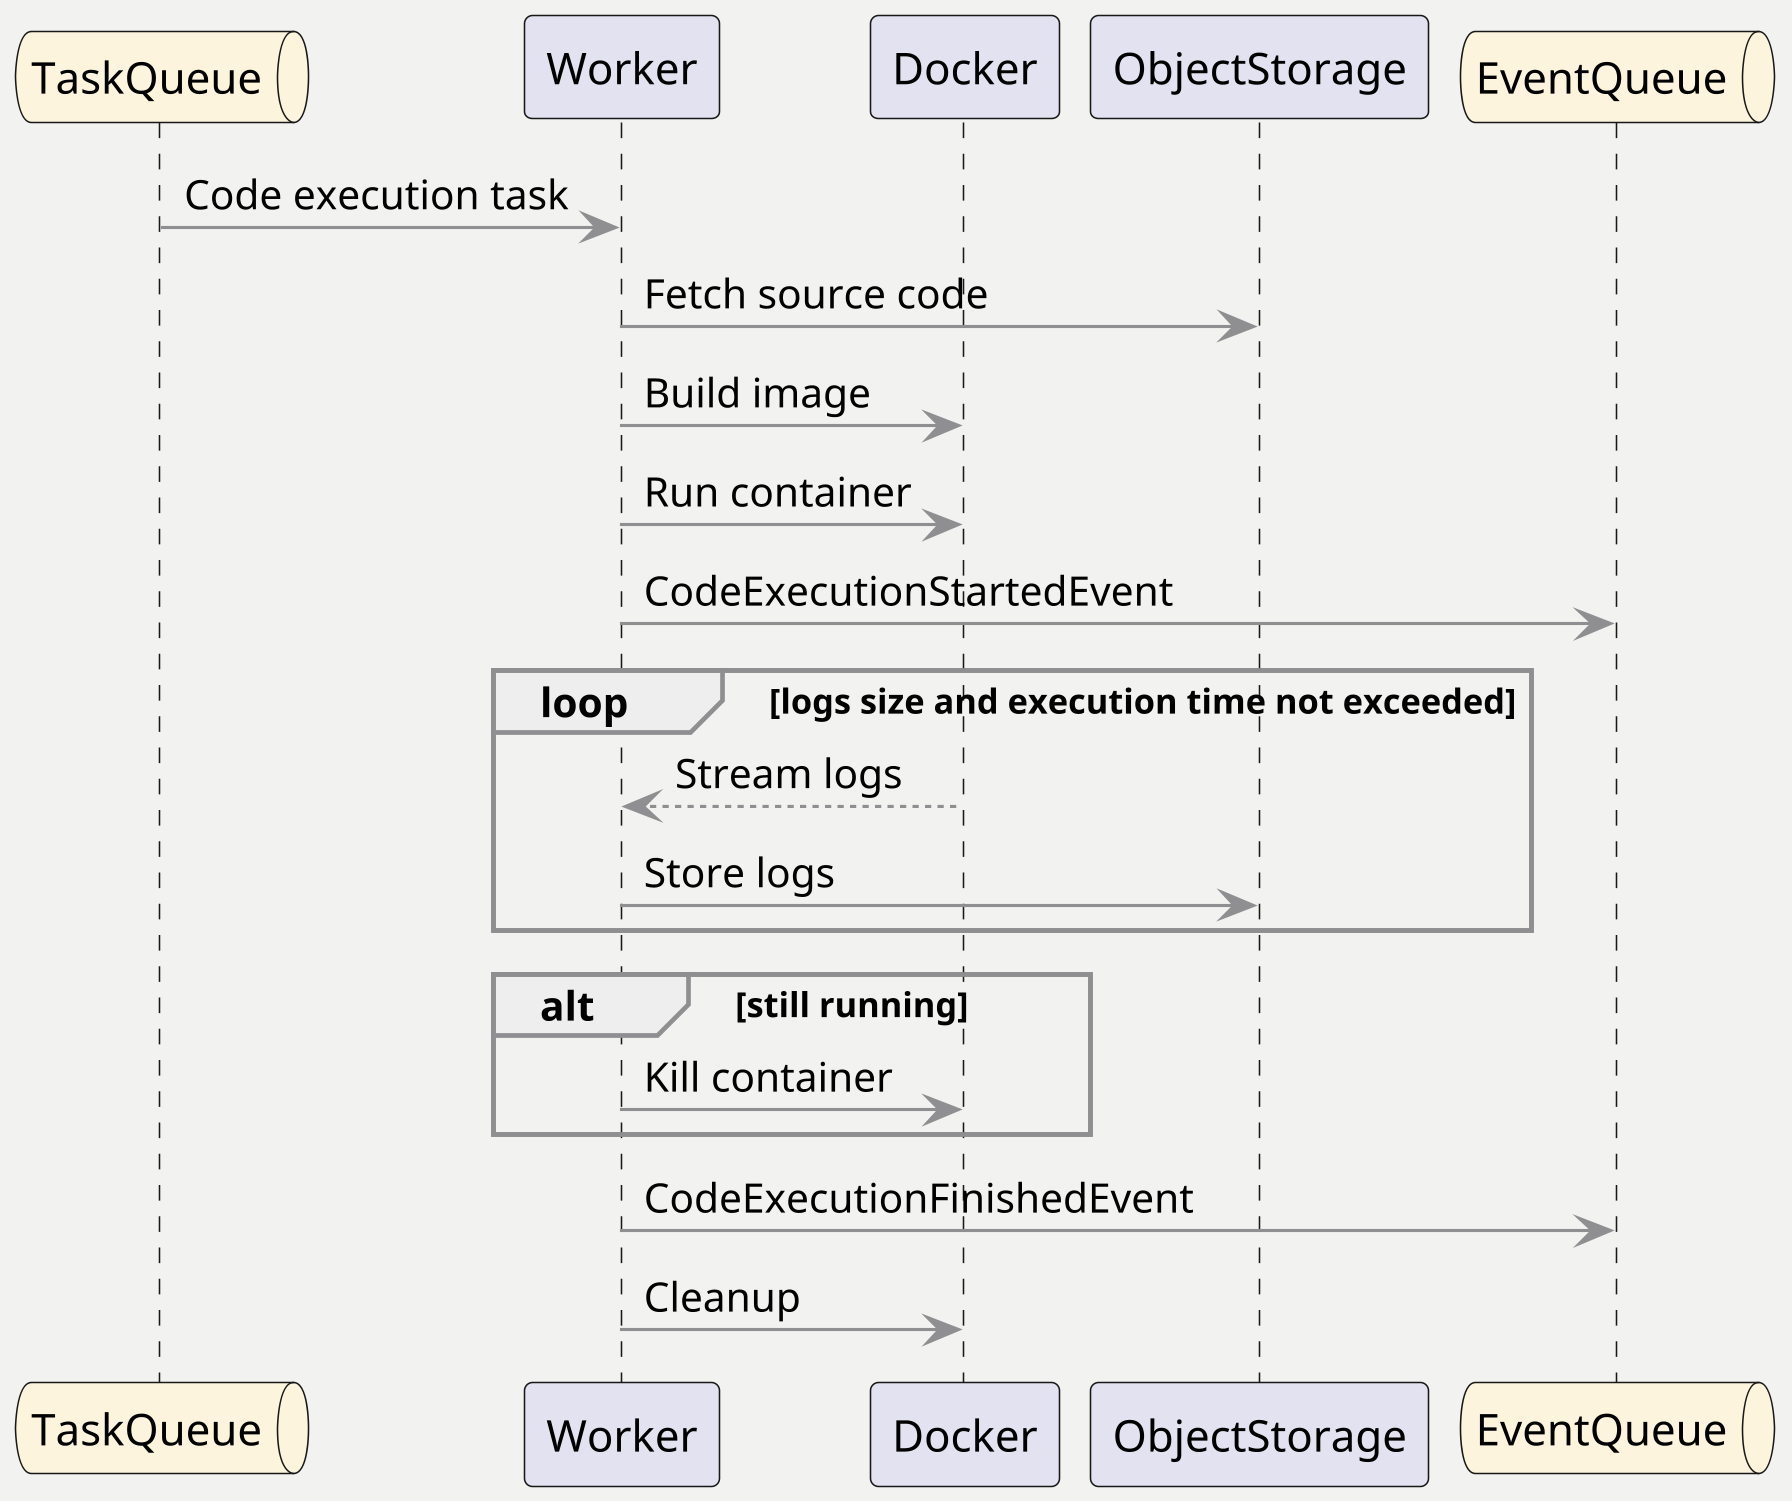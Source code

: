 @startuml

skinparam dpi 300

skinparam {
    BackgroundColor          #f2f2f0
    BorderColor              #8f8e91
    SequenceGroupBorderColor #8f8e91
    GroupBorderColor         #8f8e91
    PackageBorderColor       #8f8e91
    ArrowColor               #8f8e91
    PackageFontColor         #424242
}

skinparam queue {
    BackgroundColor #fcf4dc
}

queue       TaskQueue     as TaskQueue
participant Worker        as Worker
participant Docker        as Docker
participant ObjectStorage as ObjectStorage
queue       EventQueue    as EventQueue

TaskQueue -> Worker : Code execution task
Worker -> ObjectStorage : Fetch source code
Worker -> Docker : Build image
Worker -> Docker : Run container
Worker -> EventQueue : CodeExecutionStartedEvent
loop logs size and execution time not exceeded
    Worker <-- Docker : Stream logs
    Worker -> ObjectStorage : Store logs
end

alt still running
    Worker -> Docker : Kill container
end

Worker -> EventQueue : CodeExecutionFinishedEvent

Worker -> Docker : Cleanup

@enduml